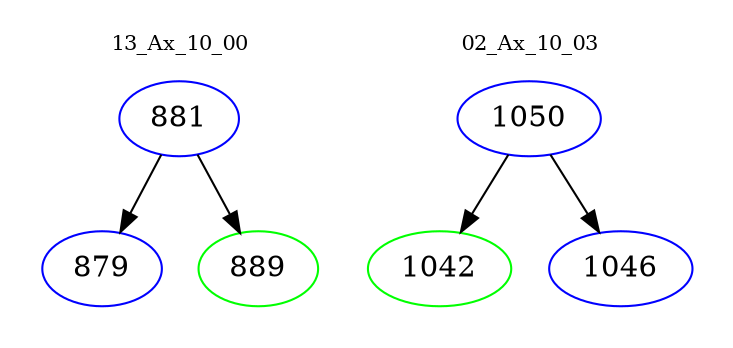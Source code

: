 digraph{
subgraph cluster_0 {
color = white
label = "13_Ax_10_00";
fontsize=10;
T0_881 [label="881", color="blue"]
T0_881 -> T0_879 [color="black"]
T0_879 [label="879", color="blue"]
T0_881 -> T0_889 [color="black"]
T0_889 [label="889", color="green"]
}
subgraph cluster_1 {
color = white
label = "02_Ax_10_03";
fontsize=10;
T1_1050 [label="1050", color="blue"]
T1_1050 -> T1_1042 [color="black"]
T1_1042 [label="1042", color="green"]
T1_1050 -> T1_1046 [color="black"]
T1_1046 [label="1046", color="blue"]
}
}
